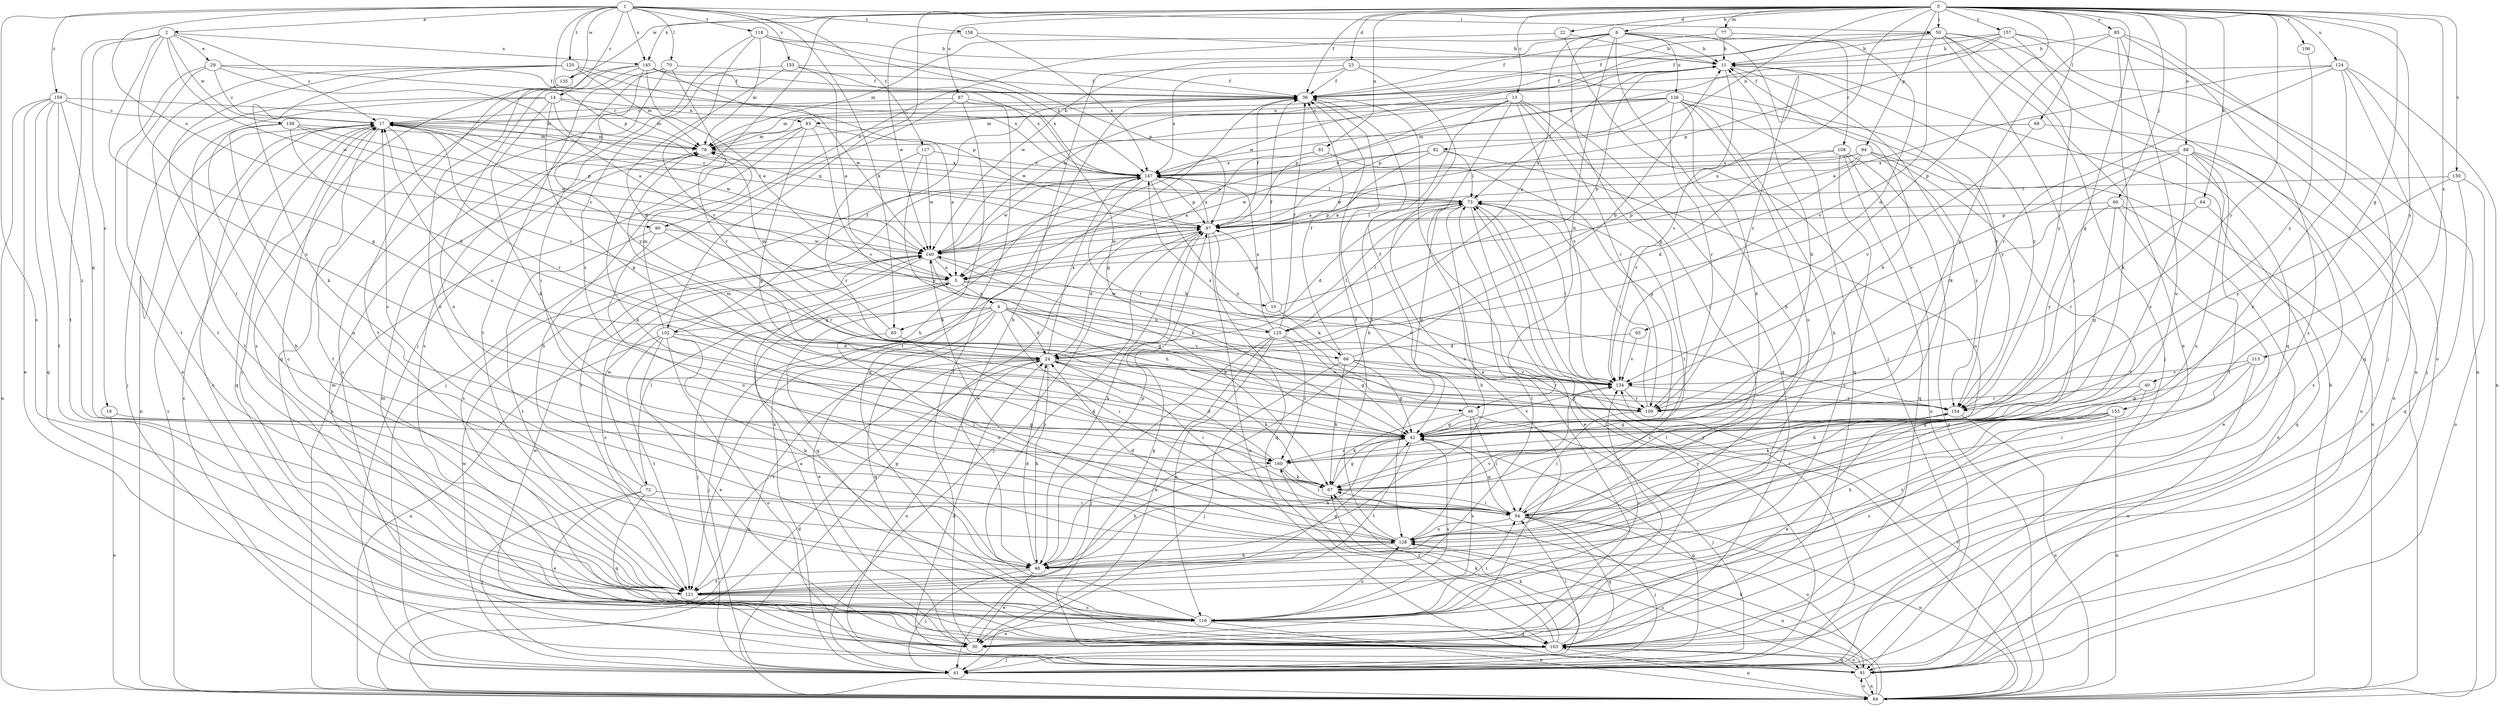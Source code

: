 strict digraph  {
0;
1;
2;
4;
5;
6;
10;
11;
13;
14;
16;
17;
22;
23;
24;
29;
30;
36;
40;
42;
46;
48;
50;
54;
60;
61;
64;
65;
66;
67;
69;
70;
72;
73;
77;
78;
81;
82;
83;
84;
85;
87;
88;
90;
91;
93;
94;
97;
102;
103;
106;
108;
109;
113;
116;
117;
118;
120;
121;
124;
125;
126;
128;
130;
133;
134;
135;
138;
140;
145;
147;
153;
154;
157;
158;
159;
160;
0 -> 6  [label=b];
0 -> 13  [label=c];
0 -> 22  [label=d];
0 -> 23  [label=d];
0 -> 36  [label=f];
0 -> 40  [label=g];
0 -> 42  [label=g];
0 -> 50  [label=i];
0 -> 60  [label=j];
0 -> 61  [label=j];
0 -> 64  [label=k];
0 -> 69  [label=l];
0 -> 77  [label=m];
0 -> 81  [label=n];
0 -> 82  [label=n];
0 -> 85  [label=o];
0 -> 87  [label=o];
0 -> 88  [label=o];
0 -> 93  [label=p];
0 -> 94  [label=p];
0 -> 102  [label=q];
0 -> 106  [label=r];
0 -> 113  [label=s];
0 -> 124  [label=u];
0 -> 125  [label=u];
0 -> 130  [label=v];
0 -> 135  [label=w];
0 -> 145  [label=x];
0 -> 153  [label=y];
0 -> 154  [label=y];
0 -> 157  [label=z];
1 -> 2  [label=a];
1 -> 14  [label=c];
1 -> 50  [label=i];
1 -> 65  [label=k];
1 -> 70  [label=l];
1 -> 90  [label=o];
1 -> 97  [label=p];
1 -> 116  [label=s];
1 -> 117  [label=t];
1 -> 118  [label=t];
1 -> 120  [label=t];
1 -> 133  [label=v];
1 -> 135  [label=w];
1 -> 145  [label=x];
1 -> 158  [label=z];
1 -> 159  [label=z];
2 -> 16  [label=c];
2 -> 17  [label=c];
2 -> 29  [label=e];
2 -> 42  [label=g];
2 -> 121  [label=t];
2 -> 138  [label=w];
2 -> 140  [label=w];
2 -> 145  [label=x];
2 -> 160  [label=z];
4 -> 24  [label=d];
4 -> 30  [label=e];
4 -> 46  [label=h];
4 -> 54  [label=i];
4 -> 61  [label=j];
4 -> 65  [label=k];
4 -> 66  [label=k];
4 -> 102  [label=q];
4 -> 103  [label=q];
4 -> 125  [label=u];
4 -> 134  [label=v];
5 -> 4  [label=a];
5 -> 10  [label=b];
5 -> 17  [label=c];
5 -> 61  [label=j];
5 -> 72  [label=l];
5 -> 134  [label=v];
6 -> 11  [label=b];
6 -> 42  [label=g];
6 -> 46  [label=h];
6 -> 48  [label=h];
6 -> 90  [label=o];
6 -> 108  [label=r];
6 -> 109  [label=r];
6 -> 125  [label=u];
6 -> 126  [label=u];
6 -> 140  [label=w];
10 -> 11  [label=b];
10 -> 36  [label=f];
10 -> 66  [label=k];
10 -> 97  [label=p];
11 -> 36  [label=f];
11 -> 67  [label=k];
11 -> 73  [label=l];
11 -> 134  [label=v];
11 -> 154  [label=y];
13 -> 30  [label=e];
13 -> 48  [label=h];
13 -> 54  [label=i];
13 -> 83  [label=n];
13 -> 97  [label=p];
13 -> 103  [label=q];
13 -> 109  [label=r];
13 -> 134  [label=v];
13 -> 140  [label=w];
14 -> 42  [label=g];
14 -> 61  [label=j];
14 -> 67  [label=k];
14 -> 73  [label=l];
14 -> 78  [label=m];
14 -> 83  [label=n];
14 -> 121  [label=t];
16 -> 42  [label=g];
16 -> 84  [label=n];
17 -> 78  [label=m];
17 -> 84  [label=n];
17 -> 103  [label=q];
17 -> 109  [label=r];
17 -> 121  [label=t];
17 -> 140  [label=w];
22 -> 11  [label=b];
22 -> 61  [label=j];
22 -> 78  [label=m];
23 -> 30  [label=e];
23 -> 36  [label=f];
23 -> 48  [label=h];
23 -> 147  [label=x];
23 -> 154  [label=y];
24 -> 17  [label=c];
24 -> 48  [label=h];
24 -> 54  [label=i];
24 -> 67  [label=k];
24 -> 73  [label=l];
24 -> 84  [label=n];
24 -> 91  [label=o];
24 -> 121  [label=t];
24 -> 134  [label=v];
24 -> 147  [label=x];
29 -> 5  [label=a];
29 -> 17  [label=c];
29 -> 36  [label=f];
29 -> 91  [label=o];
29 -> 121  [label=t];
29 -> 147  [label=x];
30 -> 5  [label=a];
30 -> 17  [label=c];
30 -> 36  [label=f];
30 -> 73  [label=l];
30 -> 140  [label=w];
36 -> 17  [label=c];
36 -> 78  [label=m];
36 -> 121  [label=t];
36 -> 128  [label=u];
40 -> 67  [label=k];
40 -> 109  [label=r];
40 -> 121  [label=t];
42 -> 11  [label=b];
42 -> 17  [label=c];
42 -> 48  [label=h];
42 -> 78  [label=m];
42 -> 116  [label=s];
42 -> 121  [label=t];
42 -> 134  [label=v];
42 -> 160  [label=z];
46 -> 36  [label=f];
46 -> 42  [label=g];
46 -> 54  [label=i];
46 -> 61  [label=j];
46 -> 67  [label=k];
46 -> 116  [label=s];
48 -> 24  [label=d];
48 -> 30  [label=e];
48 -> 61  [label=j];
48 -> 97  [label=p];
48 -> 121  [label=t];
50 -> 11  [label=b];
50 -> 30  [label=e];
50 -> 36  [label=f];
50 -> 54  [label=i];
50 -> 61  [label=j];
50 -> 84  [label=n];
50 -> 103  [label=q];
50 -> 134  [label=v];
50 -> 140  [label=w];
54 -> 42  [label=g];
54 -> 61  [label=j];
54 -> 73  [label=l];
54 -> 84  [label=n];
54 -> 91  [label=o];
54 -> 103  [label=q];
54 -> 128  [label=u];
54 -> 154  [label=y];
60 -> 30  [label=e];
60 -> 42  [label=g];
60 -> 91  [label=o];
60 -> 97  [label=p];
60 -> 154  [label=y];
61 -> 17  [label=c];
61 -> 42  [label=g];
61 -> 67  [label=k];
61 -> 73  [label=l];
61 -> 140  [label=w];
61 -> 147  [label=x];
64 -> 97  [label=p];
64 -> 103  [label=q];
64 -> 109  [label=r];
65 -> 54  [label=i];
65 -> 67  [label=k];
65 -> 78  [label=m];
66 -> 11  [label=b];
66 -> 36  [label=f];
66 -> 42  [label=g];
66 -> 61  [label=j];
66 -> 67  [label=k];
66 -> 109  [label=r];
66 -> 134  [label=v];
67 -> 42  [label=g];
67 -> 54  [label=i];
69 -> 78  [label=m];
69 -> 91  [label=o];
69 -> 134  [label=v];
70 -> 36  [label=f];
70 -> 91  [label=o];
70 -> 109  [label=r];
70 -> 116  [label=s];
70 -> 121  [label=t];
72 -> 17  [label=c];
72 -> 30  [label=e];
72 -> 54  [label=i];
72 -> 61  [label=j];
72 -> 103  [label=q];
72 -> 140  [label=w];
73 -> 17  [label=c];
73 -> 24  [label=d];
73 -> 30  [label=e];
73 -> 42  [label=g];
73 -> 48  [label=h];
73 -> 61  [label=j];
73 -> 97  [label=p];
77 -> 11  [label=b];
77 -> 24  [label=d];
77 -> 36  [label=f];
78 -> 11  [label=b];
78 -> 67  [label=k];
78 -> 147  [label=x];
81 -> 5  [label=a];
81 -> 42  [label=g];
81 -> 147  [label=x];
82 -> 5  [label=a];
82 -> 73  [label=l];
82 -> 128  [label=u];
82 -> 140  [label=w];
82 -> 147  [label=x];
83 -> 5  [label=a];
83 -> 42  [label=g];
83 -> 48  [label=h];
83 -> 78  [label=m];
83 -> 84  [label=n];
83 -> 134  [label=v];
84 -> 11  [label=b];
84 -> 17  [label=c];
84 -> 24  [label=d];
84 -> 36  [label=f];
84 -> 67  [label=k];
84 -> 91  [label=o];
84 -> 97  [label=p];
84 -> 128  [label=u];
84 -> 134  [label=v];
85 -> 11  [label=b];
85 -> 42  [label=g];
85 -> 61  [label=j];
85 -> 67  [label=k];
85 -> 116  [label=s];
85 -> 128  [label=u];
87 -> 17  [label=c];
87 -> 42  [label=g];
87 -> 48  [label=h];
87 -> 61  [label=j];
87 -> 103  [label=q];
88 -> 91  [label=o];
88 -> 109  [label=r];
88 -> 116  [label=s];
88 -> 121  [label=t];
88 -> 128  [label=u];
88 -> 134  [label=v];
88 -> 147  [label=x];
88 -> 160  [label=z];
90 -> 109  [label=r];
90 -> 121  [label=t];
90 -> 128  [label=u];
90 -> 140  [label=w];
91 -> 24  [label=d];
91 -> 84  [label=n];
91 -> 97  [label=p];
91 -> 103  [label=q];
91 -> 128  [label=u];
93 -> 24  [label=d];
93 -> 134  [label=v];
94 -> 5  [label=a];
94 -> 24  [label=d];
94 -> 84  [label=n];
94 -> 121  [label=t];
94 -> 140  [label=w];
94 -> 147  [label=x];
94 -> 154  [label=y];
97 -> 17  [label=c];
97 -> 24  [label=d];
97 -> 36  [label=f];
97 -> 48  [label=h];
97 -> 61  [label=j];
97 -> 73  [label=l];
97 -> 91  [label=o];
97 -> 103  [label=q];
97 -> 140  [label=w];
97 -> 147  [label=x];
102 -> 24  [label=d];
102 -> 30  [label=e];
102 -> 36  [label=f];
102 -> 48  [label=h];
102 -> 78  [label=m];
102 -> 84  [label=n];
102 -> 91  [label=o];
102 -> 121  [label=t];
102 -> 128  [label=u];
103 -> 54  [label=i];
103 -> 61  [label=j];
103 -> 67  [label=k];
103 -> 78  [label=m];
103 -> 84  [label=n];
103 -> 91  [label=o];
103 -> 160  [label=z];
106 -> 154  [label=y];
108 -> 84  [label=n];
108 -> 91  [label=o];
108 -> 103  [label=q];
108 -> 116  [label=s];
108 -> 134  [label=v];
108 -> 147  [label=x];
109 -> 54  [label=i];
109 -> 73  [label=l];
113 -> 42  [label=g];
113 -> 54  [label=i];
113 -> 91  [label=o];
113 -> 134  [label=v];
116 -> 17  [label=c];
116 -> 30  [label=e];
116 -> 54  [label=i];
116 -> 78  [label=m];
116 -> 84  [label=n];
116 -> 97  [label=p];
116 -> 103  [label=q];
116 -> 128  [label=u];
116 -> 134  [label=v];
117 -> 109  [label=r];
117 -> 140  [label=w];
117 -> 147  [label=x];
117 -> 154  [label=y];
118 -> 11  [label=b];
118 -> 54  [label=i];
118 -> 78  [label=m];
118 -> 97  [label=p];
118 -> 134  [label=v];
118 -> 147  [label=x];
120 -> 36  [label=f];
120 -> 54  [label=i];
120 -> 67  [label=k];
120 -> 78  [label=m];
120 -> 97  [label=p];
120 -> 121  [label=t];
121 -> 17  [label=c];
121 -> 42  [label=g];
121 -> 73  [label=l];
121 -> 116  [label=s];
124 -> 5  [label=a];
124 -> 36  [label=f];
124 -> 61  [label=j];
124 -> 84  [label=n];
124 -> 103  [label=q];
124 -> 109  [label=r];
124 -> 128  [label=u];
125 -> 30  [label=e];
125 -> 36  [label=f];
125 -> 42  [label=g];
125 -> 61  [label=j];
125 -> 73  [label=l];
125 -> 116  [label=s];
125 -> 140  [label=w];
125 -> 147  [label=x];
125 -> 160  [label=z];
126 -> 5  [label=a];
126 -> 17  [label=c];
126 -> 48  [label=h];
126 -> 67  [label=k];
126 -> 78  [label=m];
126 -> 97  [label=p];
126 -> 103  [label=q];
126 -> 109  [label=r];
126 -> 128  [label=u];
126 -> 154  [label=y];
128 -> 24  [label=d];
128 -> 36  [label=f];
128 -> 48  [label=h];
128 -> 134  [label=v];
128 -> 140  [label=w];
130 -> 73  [label=l];
130 -> 91  [label=o];
130 -> 103  [label=q];
130 -> 154  [label=y];
133 -> 5  [label=a];
133 -> 24  [label=d];
133 -> 36  [label=f];
133 -> 147  [label=x];
133 -> 160  [label=z];
134 -> 73  [label=l];
134 -> 109  [label=r];
134 -> 147  [label=x];
134 -> 154  [label=y];
135 -> 121  [label=t];
135 -> 128  [label=u];
138 -> 24  [label=d];
138 -> 48  [label=h];
138 -> 78  [label=m];
138 -> 97  [label=p];
138 -> 128  [label=u];
138 -> 140  [label=w];
140 -> 5  [label=a];
140 -> 11  [label=b];
140 -> 42  [label=g];
140 -> 67  [label=k];
140 -> 103  [label=q];
140 -> 116  [label=s];
145 -> 5  [label=a];
145 -> 36  [label=f];
145 -> 103  [label=q];
145 -> 116  [label=s];
145 -> 128  [label=u];
145 -> 140  [label=w];
145 -> 147  [label=x];
145 -> 154  [label=y];
147 -> 73  [label=l];
147 -> 97  [label=p];
147 -> 109  [label=r];
147 -> 116  [label=s];
147 -> 121  [label=t];
147 -> 140  [label=w];
147 -> 154  [label=y];
153 -> 42  [label=g];
153 -> 48  [label=h];
153 -> 54  [label=i];
153 -> 67  [label=k];
153 -> 84  [label=n];
153 -> 116  [label=s];
154 -> 30  [label=e];
154 -> 42  [label=g];
154 -> 84  [label=n];
154 -> 160  [label=z];
157 -> 11  [label=b];
157 -> 36  [label=f];
157 -> 84  [label=n];
157 -> 91  [label=o];
157 -> 97  [label=p];
157 -> 147  [label=x];
157 -> 154  [label=y];
158 -> 11  [label=b];
158 -> 140  [label=w];
158 -> 147  [label=x];
159 -> 17  [label=c];
159 -> 30  [label=e];
159 -> 42  [label=g];
159 -> 78  [label=m];
159 -> 84  [label=n];
159 -> 103  [label=q];
159 -> 121  [label=t];
159 -> 160  [label=z];
160 -> 11  [label=b];
160 -> 24  [label=d];
160 -> 48  [label=h];
160 -> 54  [label=i];
160 -> 67  [label=k];
}
